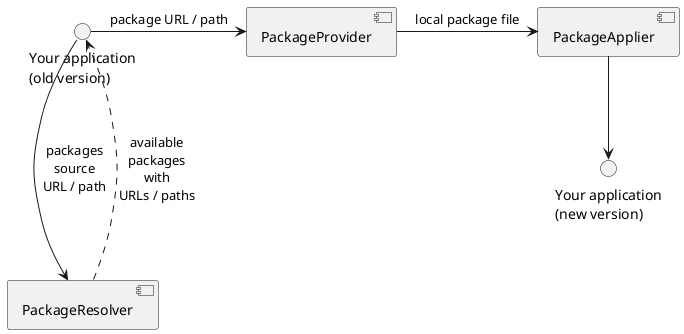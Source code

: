 @startuml
'skinparam backgroundColor transparent
skinparam linetype ortho // orthogonal lines for cleaner routing

[PackageResolver] as resolver
[PackageProvider] as provider
[PackageApplier] as applier
() "Your application\n(old version)" as old
() "Your application\n(new version)" as new

old --> resolver : "packages\nsource\nURL / path"
resolver ...> old : "available\npackages\nwith\nURLs / paths"
old -right-> provider : "package URL / path"
provider -right-> applier : "local package file"
applier --> new

@enduml
